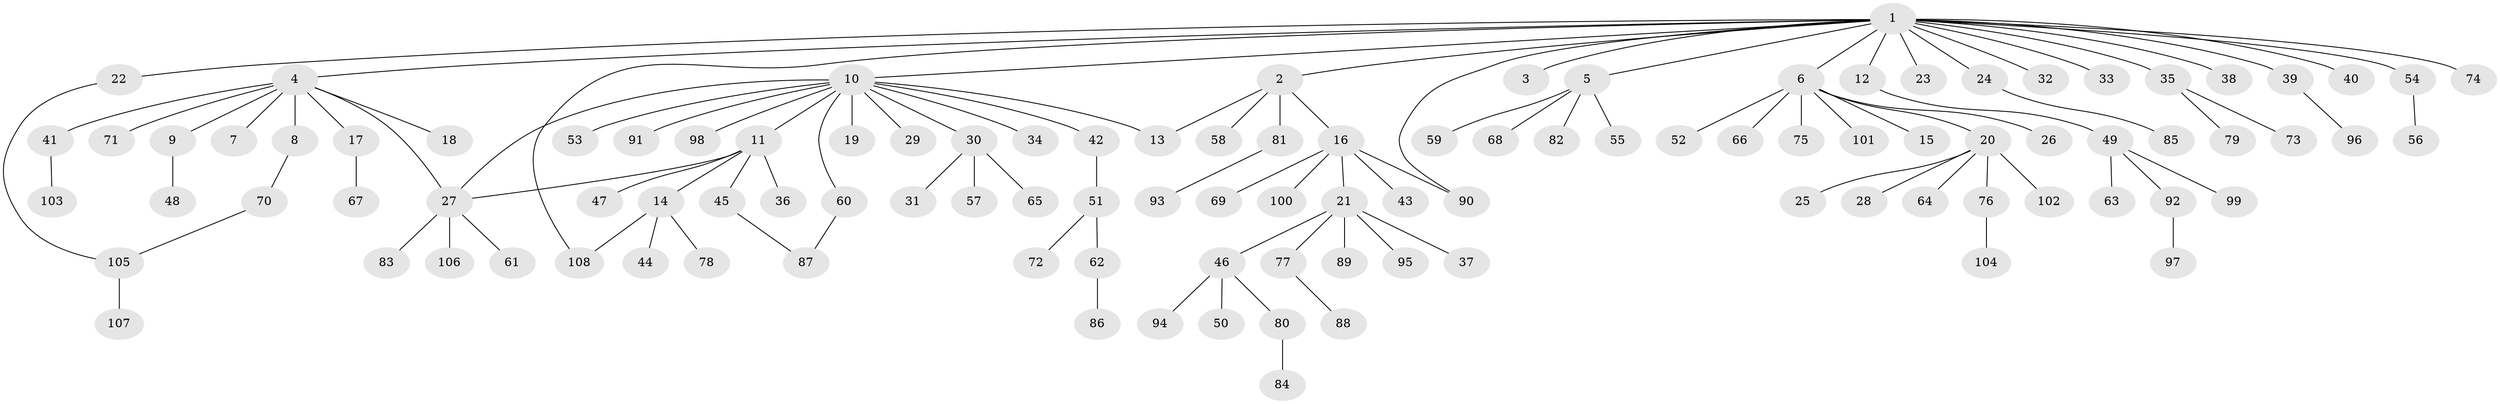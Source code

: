 // Generated by graph-tools (version 1.1) at 2025/47/03/09/25 04:47:06]
// undirected, 108 vertices, 114 edges
graph export_dot {
graph [start="1"]
  node [color=gray90,style=filled];
  1;
  2;
  3;
  4;
  5;
  6;
  7;
  8;
  9;
  10;
  11;
  12;
  13;
  14;
  15;
  16;
  17;
  18;
  19;
  20;
  21;
  22;
  23;
  24;
  25;
  26;
  27;
  28;
  29;
  30;
  31;
  32;
  33;
  34;
  35;
  36;
  37;
  38;
  39;
  40;
  41;
  42;
  43;
  44;
  45;
  46;
  47;
  48;
  49;
  50;
  51;
  52;
  53;
  54;
  55;
  56;
  57;
  58;
  59;
  60;
  61;
  62;
  63;
  64;
  65;
  66;
  67;
  68;
  69;
  70;
  71;
  72;
  73;
  74;
  75;
  76;
  77;
  78;
  79;
  80;
  81;
  82;
  83;
  84;
  85;
  86;
  87;
  88;
  89;
  90;
  91;
  92;
  93;
  94;
  95;
  96;
  97;
  98;
  99;
  100;
  101;
  102;
  103;
  104;
  105;
  106;
  107;
  108;
  1 -- 2;
  1 -- 3;
  1 -- 4;
  1 -- 5;
  1 -- 6;
  1 -- 10;
  1 -- 12;
  1 -- 22;
  1 -- 23;
  1 -- 24;
  1 -- 32;
  1 -- 33;
  1 -- 35;
  1 -- 38;
  1 -- 39;
  1 -- 40;
  1 -- 54;
  1 -- 74;
  1 -- 90;
  1 -- 108;
  2 -- 13;
  2 -- 16;
  2 -- 58;
  2 -- 81;
  4 -- 7;
  4 -- 8;
  4 -- 9;
  4 -- 17;
  4 -- 18;
  4 -- 27;
  4 -- 41;
  4 -- 71;
  5 -- 55;
  5 -- 59;
  5 -- 68;
  5 -- 82;
  6 -- 15;
  6 -- 20;
  6 -- 26;
  6 -- 52;
  6 -- 66;
  6 -- 75;
  6 -- 101;
  8 -- 70;
  9 -- 48;
  10 -- 11;
  10 -- 13;
  10 -- 19;
  10 -- 27;
  10 -- 29;
  10 -- 30;
  10 -- 34;
  10 -- 42;
  10 -- 53;
  10 -- 60;
  10 -- 91;
  10 -- 98;
  11 -- 14;
  11 -- 27;
  11 -- 36;
  11 -- 45;
  11 -- 47;
  12 -- 49;
  14 -- 44;
  14 -- 78;
  14 -- 108;
  16 -- 21;
  16 -- 43;
  16 -- 69;
  16 -- 90;
  16 -- 100;
  17 -- 67;
  20 -- 25;
  20 -- 28;
  20 -- 64;
  20 -- 76;
  20 -- 102;
  21 -- 37;
  21 -- 46;
  21 -- 77;
  21 -- 89;
  21 -- 95;
  22 -- 105;
  24 -- 85;
  27 -- 61;
  27 -- 83;
  27 -- 106;
  30 -- 31;
  30 -- 57;
  30 -- 65;
  35 -- 73;
  35 -- 79;
  39 -- 96;
  41 -- 103;
  42 -- 51;
  45 -- 87;
  46 -- 50;
  46 -- 80;
  46 -- 94;
  49 -- 63;
  49 -- 92;
  49 -- 99;
  51 -- 62;
  51 -- 72;
  54 -- 56;
  60 -- 87;
  62 -- 86;
  70 -- 105;
  76 -- 104;
  77 -- 88;
  80 -- 84;
  81 -- 93;
  92 -- 97;
  105 -- 107;
}
